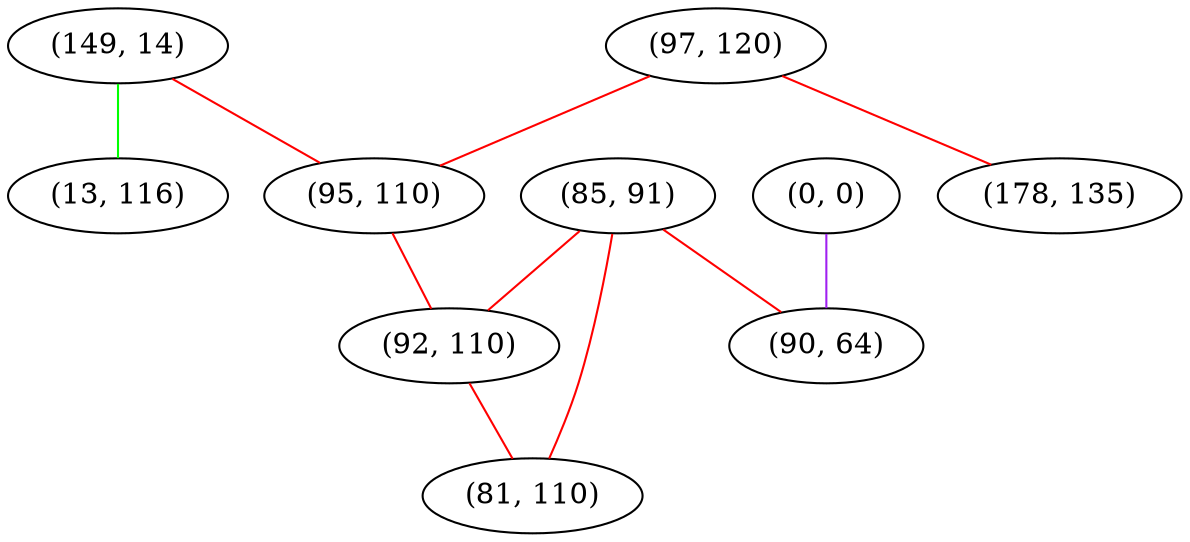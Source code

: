 graph "" {
"(149, 14)";
"(97, 120)";
"(0, 0)";
"(85, 91)";
"(90, 64)";
"(95, 110)";
"(178, 135)";
"(92, 110)";
"(13, 116)";
"(81, 110)";
"(149, 14)" -- "(13, 116)"  [color=green, key=0, weight=2];
"(149, 14)" -- "(95, 110)"  [color=red, key=0, weight=1];
"(97, 120)" -- "(178, 135)"  [color=red, key=0, weight=1];
"(97, 120)" -- "(95, 110)"  [color=red, key=0, weight=1];
"(0, 0)" -- "(90, 64)"  [color=purple, key=0, weight=4];
"(85, 91)" -- "(90, 64)"  [color=red, key=0, weight=1];
"(85, 91)" -- "(81, 110)"  [color=red, key=0, weight=1];
"(85, 91)" -- "(92, 110)"  [color=red, key=0, weight=1];
"(95, 110)" -- "(92, 110)"  [color=red, key=0, weight=1];
"(92, 110)" -- "(81, 110)"  [color=red, key=0, weight=1];
}
